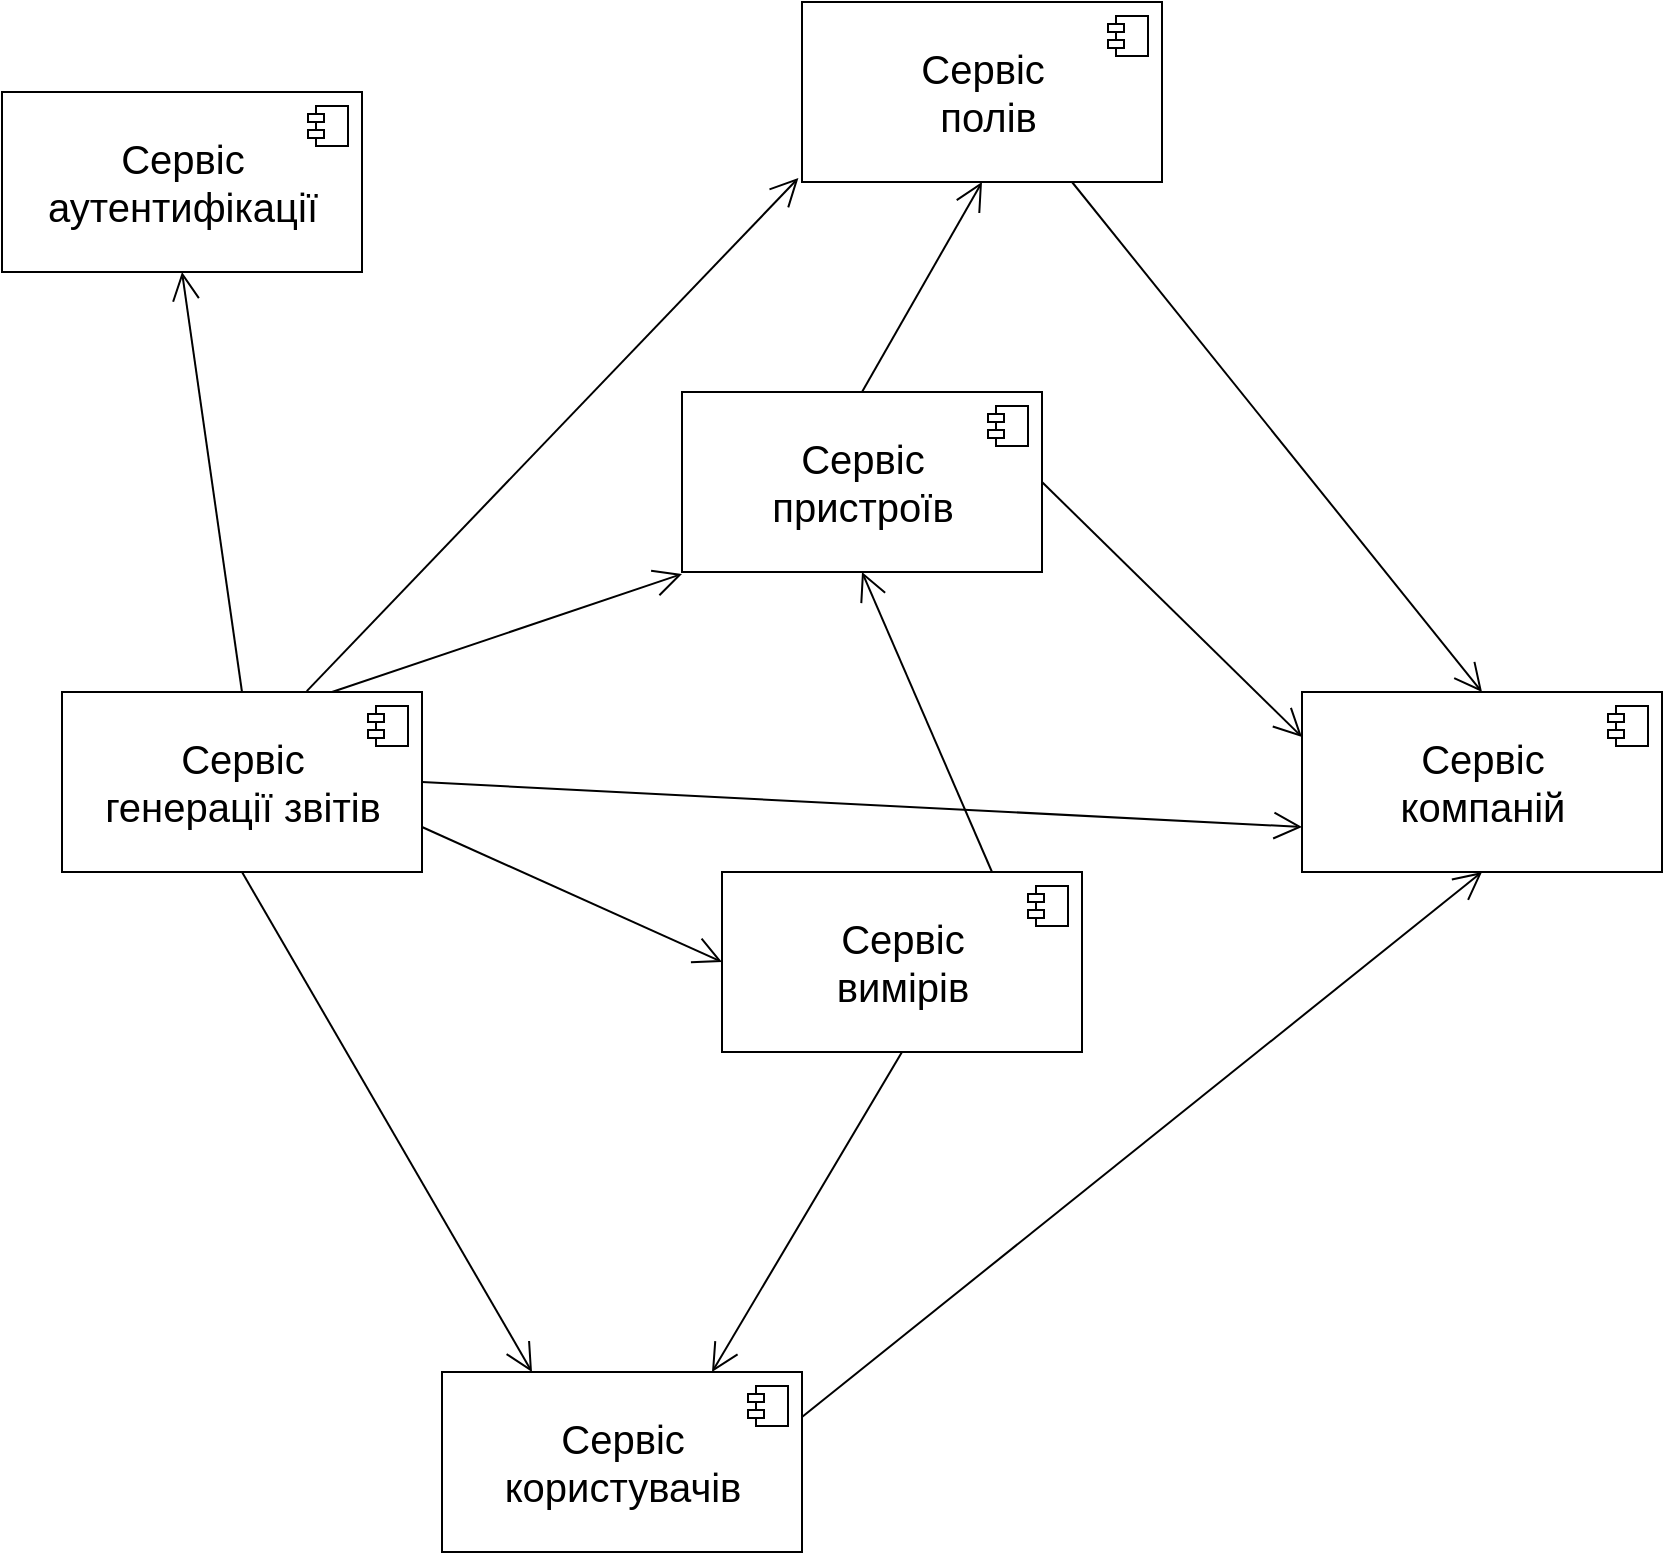 <mxfile version="10.6.7" type="device"><diagram id="QTUs2o6DQwZtNehlJhG1" name="Page-1"><mxGraphModel dx="1640" dy="1996" grid="1" gridSize="10" guides="1" tooltips="1" connect="1" arrows="1" fold="1" page="1" pageScale="1" pageWidth="850" pageHeight="1100" math="0" shadow="0"><root><mxCell id="0"/><mxCell id="1" parent="0"/><mxCell id="bpdRVXlB2MJWRXF0biAA-1" value="&lt;font style=&quot;font-size: 20px&quot;&gt;Сервіс &lt;br&gt;генерації звітів&lt;/font&gt;&lt;br&gt;" style="html=1;" vertex="1" parent="1"><mxGeometry x="60" y="330" width="180" height="90" as="geometry"/></mxCell><mxCell id="bpdRVXlB2MJWRXF0biAA-2" value="" style="shape=component;jettyWidth=8;jettyHeight=4;" vertex="1" parent="bpdRVXlB2MJWRXF0biAA-1"><mxGeometry x="1" width="20" height="20" relative="1" as="geometry"><mxPoint x="-27" y="7" as="offset"/></mxGeometry></mxCell><mxCell id="bpdRVXlB2MJWRXF0biAA-3" value="&lt;font style=&quot;font-size: 20px&quot;&gt;Сервіс &lt;br&gt;пристроїв&lt;/font&gt;&lt;br&gt;" style="html=1;" vertex="1" parent="1"><mxGeometry x="370" y="180" width="180" height="90" as="geometry"/></mxCell><mxCell id="bpdRVXlB2MJWRXF0biAA-4" value="" style="shape=component;jettyWidth=8;jettyHeight=4;" vertex="1" parent="bpdRVXlB2MJWRXF0biAA-3"><mxGeometry x="1" width="20" height="20" relative="1" as="geometry"><mxPoint x="-27" y="7" as="offset"/></mxGeometry></mxCell><mxCell id="bpdRVXlB2MJWRXF0biAA-5" value="&lt;font style=&quot;font-size: 20px&quot;&gt;Сервіс &lt;br&gt;компаній&lt;/font&gt;&lt;br&gt;" style="html=1;" vertex="1" parent="1"><mxGeometry x="680" y="330" width="180" height="90" as="geometry"/></mxCell><mxCell id="bpdRVXlB2MJWRXF0biAA-6" value="" style="shape=component;jettyWidth=8;jettyHeight=4;" vertex="1" parent="bpdRVXlB2MJWRXF0biAA-5"><mxGeometry x="1" width="20" height="20" relative="1" as="geometry"><mxPoint x="-27" y="7" as="offset"/></mxGeometry></mxCell><mxCell id="bpdRVXlB2MJWRXF0biAA-7" value="&lt;font style=&quot;font-size: 20px&quot;&gt;Сервіс &lt;br&gt;вимірів&lt;/font&gt;&lt;br&gt;" style="html=1;" vertex="1" parent="1"><mxGeometry x="390" y="420" width="180" height="90" as="geometry"/></mxCell><mxCell id="bpdRVXlB2MJWRXF0biAA-8" value="" style="shape=component;jettyWidth=8;jettyHeight=4;" vertex="1" parent="bpdRVXlB2MJWRXF0biAA-7"><mxGeometry x="1" width="20" height="20" relative="1" as="geometry"><mxPoint x="-27" y="7" as="offset"/></mxGeometry></mxCell><mxCell id="bpdRVXlB2MJWRXF0biAA-11" value="&lt;font style=&quot;font-size: 20px&quot;&gt;Сервіс&lt;br&gt;&amp;nbsp;полів&lt;/font&gt;&lt;br&gt;" style="html=1;" vertex="1" parent="1"><mxGeometry x="430" y="-15" width="180" height="90" as="geometry"/></mxCell><mxCell id="bpdRVXlB2MJWRXF0biAA-12" value="" style="shape=component;jettyWidth=8;jettyHeight=4;" vertex="1" parent="bpdRVXlB2MJWRXF0biAA-11"><mxGeometry x="1" width="20" height="20" relative="1" as="geometry"><mxPoint x="-27" y="7" as="offset"/></mxGeometry></mxCell><mxCell id="bpdRVXlB2MJWRXF0biAA-13" value="&lt;font style=&quot;font-size: 20px&quot;&gt;Сервіс &lt;br&gt;користувачів&lt;/font&gt;&lt;br&gt;" style="html=1;" vertex="1" parent="1"><mxGeometry x="250" y="670" width="180" height="90" as="geometry"/></mxCell><mxCell id="bpdRVXlB2MJWRXF0biAA-14" value="" style="shape=component;jettyWidth=8;jettyHeight=4;" vertex="1" parent="bpdRVXlB2MJWRXF0biAA-13"><mxGeometry x="1" width="20" height="20" relative="1" as="geometry"><mxPoint x="-27" y="7" as="offset"/></mxGeometry></mxCell><mxCell id="bpdRVXlB2MJWRXF0biAA-15" value="&lt;font style=&quot;font-size: 20px&quot;&gt;Сервіс &lt;br&gt;аутентифікації&lt;/font&gt;&lt;br&gt;" style="html=1;" vertex="1" parent="1"><mxGeometry x="30" y="30" width="180" height="90" as="geometry"/></mxCell><mxCell id="bpdRVXlB2MJWRXF0biAA-16" value="" style="shape=component;jettyWidth=8;jettyHeight=4;" vertex="1" parent="bpdRVXlB2MJWRXF0biAA-15"><mxGeometry x="1" width="20" height="20" relative="1" as="geometry"><mxPoint x="-27" y="7" as="offset"/></mxGeometry></mxCell><mxCell id="bpdRVXlB2MJWRXF0biAA-17" value="" style="endArrow=open;endFill=1;endSize=12;html=1;exitX=0.5;exitY=0;exitDx=0;exitDy=0;entryX=0.5;entryY=1;entryDx=0;entryDy=0;" edge="1" parent="1" source="bpdRVXlB2MJWRXF0biAA-1" target="bpdRVXlB2MJWRXF0biAA-15"><mxGeometry width="160" relative="1" as="geometry"><mxPoint x="70" y="530" as="sourcePoint"/><mxPoint x="230" y="530" as="targetPoint"/></mxGeometry></mxCell><mxCell id="bpdRVXlB2MJWRXF0biAA-18" value="" style="endArrow=open;endFill=1;endSize=12;html=1;exitX=0.5;exitY=1;exitDx=0;exitDy=0;entryX=0.25;entryY=0;entryDx=0;entryDy=0;" edge="1" parent="1" source="bpdRVXlB2MJWRXF0biAA-1" target="bpdRVXlB2MJWRXF0biAA-13"><mxGeometry width="160" relative="1" as="geometry"><mxPoint x="300" y="680" as="sourcePoint"/><mxPoint x="460" y="680" as="targetPoint"/></mxGeometry></mxCell><mxCell id="bpdRVXlB2MJWRXF0biAA-19" value="" style="endArrow=open;endFill=1;endSize=12;html=1;exitX=1;exitY=0.5;exitDx=0;exitDy=0;entryX=0;entryY=0.25;entryDx=0;entryDy=0;" edge="1" parent="1" source="bpdRVXlB2MJWRXF0biAA-3" target="bpdRVXlB2MJWRXF0biAA-5"><mxGeometry width="160" relative="1" as="geometry"><mxPoint x="265" y="390" as="sourcePoint"/><mxPoint x="425" y="390" as="targetPoint"/></mxGeometry></mxCell><mxCell id="bpdRVXlB2MJWRXF0biAA-21" value="" style="endArrow=open;endFill=1;endSize=12;html=1;exitX=0.5;exitY=0;exitDx=0;exitDy=0;entryX=0.5;entryY=1;entryDx=0;entryDy=0;" edge="1" parent="1" source="bpdRVXlB2MJWRXF0biAA-3" target="bpdRVXlB2MJWRXF0biAA-11"><mxGeometry width="160" relative="1" as="geometry"><mxPoint x="370" y="620" as="sourcePoint"/><mxPoint x="530" y="620" as="targetPoint"/></mxGeometry></mxCell><mxCell id="bpdRVXlB2MJWRXF0biAA-22" value="" style="endArrow=open;endFill=1;endSize=12;html=1;exitX=0.5;exitY=1;exitDx=0;exitDy=0;entryX=0.75;entryY=0;entryDx=0;entryDy=0;" edge="1" parent="1" source="bpdRVXlB2MJWRXF0biAA-7" target="bpdRVXlB2MJWRXF0biAA-13"><mxGeometry width="160" relative="1" as="geometry"><mxPoint x="320" y="620" as="sourcePoint"/><mxPoint x="280" y="610" as="targetPoint"/></mxGeometry></mxCell><mxCell id="bpdRVXlB2MJWRXF0biAA-25" value="" style="endArrow=open;endFill=1;endSize=12;html=1;exitX=0.75;exitY=1;exitDx=0;exitDy=0;entryX=0.5;entryY=0;entryDx=0;entryDy=0;" edge="1" parent="1" source="bpdRVXlB2MJWRXF0biAA-11" target="bpdRVXlB2MJWRXF0biAA-5"><mxGeometry width="160" relative="1" as="geometry"><mxPoint x="960" y="490" as="sourcePoint"/><mxPoint x="700" y="690" as="targetPoint"/></mxGeometry></mxCell><mxCell id="bpdRVXlB2MJWRXF0biAA-27" value="" style="endArrow=open;endFill=1;endSize=12;html=1;entryX=0.5;entryY=1;entryDx=0;entryDy=0;exitX=1;exitY=0.25;exitDx=0;exitDy=0;" edge="1" parent="1" source="bpdRVXlB2MJWRXF0biAA-13" target="bpdRVXlB2MJWRXF0biAA-5"><mxGeometry width="160" relative="1" as="geometry"><mxPoint x="100" y="660" as="sourcePoint"/><mxPoint x="260" y="660" as="targetPoint"/></mxGeometry></mxCell><mxCell id="bpdRVXlB2MJWRXF0biAA-31" value="" style="endArrow=open;endFill=1;endSize=12;html=1;exitX=1;exitY=0.5;exitDx=0;exitDy=0;entryX=0;entryY=0.75;entryDx=0;entryDy=0;" edge="1" parent="1" source="bpdRVXlB2MJWRXF0biAA-1" target="bpdRVXlB2MJWRXF0biAA-5"><mxGeometry width="160" relative="1" as="geometry"><mxPoint x="280" y="620" as="sourcePoint"/><mxPoint x="440" y="620" as="targetPoint"/></mxGeometry></mxCell><mxCell id="bpdRVXlB2MJWRXF0biAA-32" value="" style="endArrow=open;endFill=1;endSize=12;html=1;exitX=1;exitY=0.75;exitDx=0;exitDy=0;entryX=0;entryY=0.5;entryDx=0;entryDy=0;" edge="1" parent="1" source="bpdRVXlB2MJWRXF0biAA-1" target="bpdRVXlB2MJWRXF0biAA-7"><mxGeometry width="160" relative="1" as="geometry"><mxPoint x="345" y="620" as="sourcePoint"/><mxPoint x="505" y="620" as="targetPoint"/></mxGeometry></mxCell><mxCell id="bpdRVXlB2MJWRXF0biAA-33" value="" style="endArrow=open;endFill=1;endSize=12;html=1;exitX=0.68;exitY=-0.005;exitDx=0;exitDy=0;entryX=-0.01;entryY=0.978;entryDx=0;entryDy=0;entryPerimeter=0;exitPerimeter=0;" edge="1" parent="1" source="bpdRVXlB2MJWRXF0biAA-1" target="bpdRVXlB2MJWRXF0biAA-11"><mxGeometry width="160" relative="1" as="geometry"><mxPoint x="310" y="630" as="sourcePoint"/><mxPoint x="470" y="630" as="targetPoint"/></mxGeometry></mxCell><mxCell id="bpdRVXlB2MJWRXF0biAA-34" value="" style="endArrow=open;endFill=1;endSize=12;html=1;exitX=0.75;exitY=0;exitDx=0;exitDy=0;entryX=0;entryY=1.011;entryDx=0;entryDy=0;entryPerimeter=0;" edge="1" parent="1" source="bpdRVXlB2MJWRXF0biAA-1" target="bpdRVXlB2MJWRXF0biAA-3"><mxGeometry width="160" relative="1" as="geometry"><mxPoint x="210" y="700" as="sourcePoint"/><mxPoint x="370" y="700" as="targetPoint"/></mxGeometry></mxCell><mxCell id="bpdRVXlB2MJWRXF0biAA-37" value="" style="endArrow=open;endFill=1;endSize=12;html=1;exitX=0.75;exitY=0;exitDx=0;exitDy=0;entryX=0.5;entryY=1;entryDx=0;entryDy=0;" edge="1" parent="1" source="bpdRVXlB2MJWRXF0biAA-7" target="bpdRVXlB2MJWRXF0biAA-3"><mxGeometry width="160" relative="1" as="geometry"><mxPoint x="580" y="610" as="sourcePoint"/><mxPoint x="740" y="610" as="targetPoint"/></mxGeometry></mxCell></root></mxGraphModel></diagram></mxfile>
